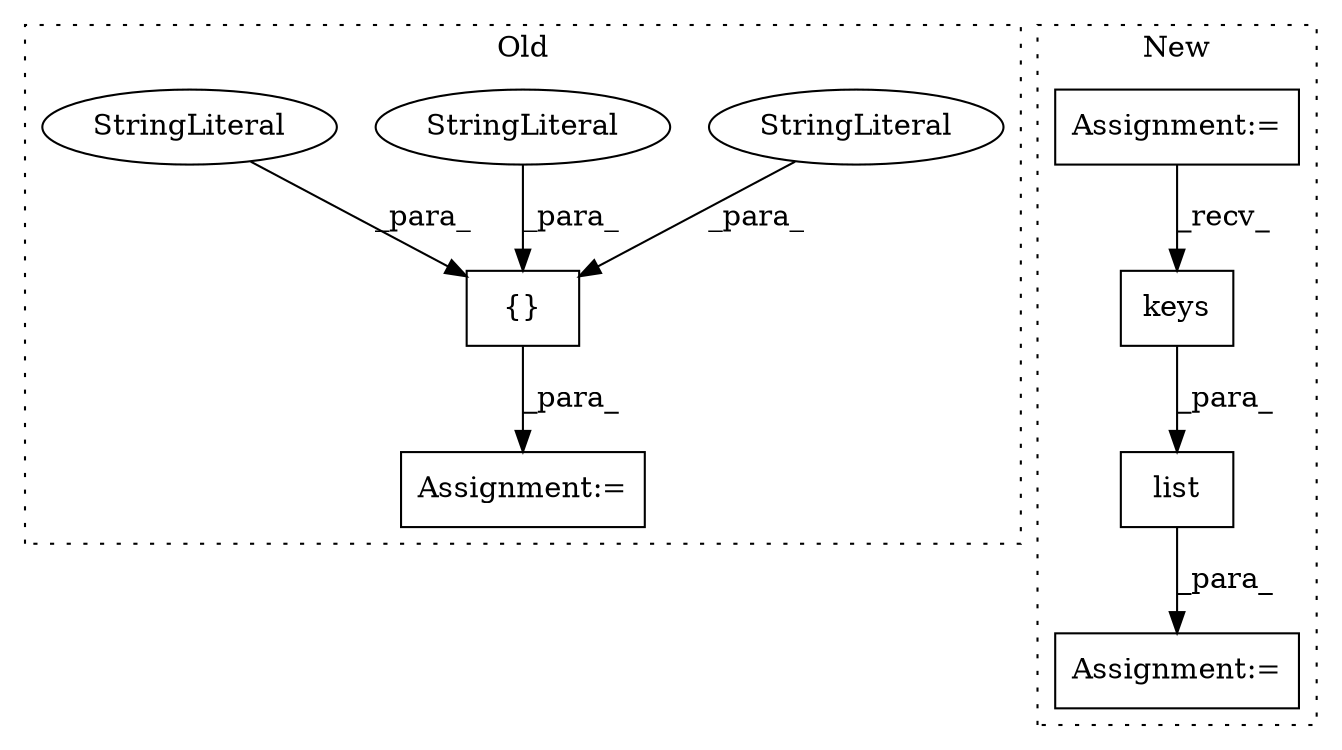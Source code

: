 digraph G {
subgraph cluster0 {
1 [label="{}" a="4" s="541,740" l="1,1" shape="box"];
3 [label="Assignment:=" a="7" s="528" l="1" shape="box"];
6 [label="StringLiteral" a="45" s="643" l="22" shape="ellipse"];
7 [label="StringLiteral" a="45" s="542" l="9" shape="ellipse"];
8 [label="StringLiteral" a="45" s="692" l="23" shape="ellipse"];
label = "Old";
style="dotted";
}
subgraph cluster1 {
2 [label="keys" a="32" s="873" l="6" shape="box"];
4 [label="Assignment:=" a="7" s="848" l="1" shape="box"];
5 [label="Assignment:=" a="7" s="538" l="1" shape="box"];
9 [label="list" a="32" s="850,879" l="5,1" shape="box"];
label = "New";
style="dotted";
}
1 -> 3 [label="_para_"];
2 -> 9 [label="_para_"];
5 -> 2 [label="_recv_"];
6 -> 1 [label="_para_"];
7 -> 1 [label="_para_"];
8 -> 1 [label="_para_"];
9 -> 4 [label="_para_"];
}